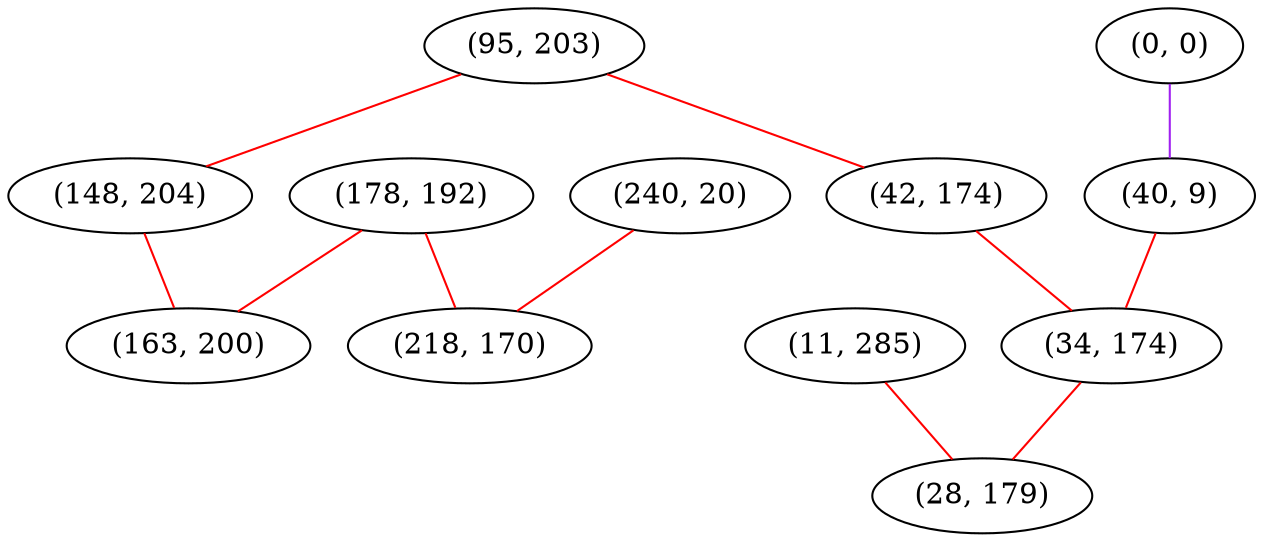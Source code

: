 graph "" {
"(95, 203)";
"(148, 204)";
"(178, 192)";
"(240, 20)";
"(0, 0)";
"(11, 285)";
"(163, 200)";
"(42, 174)";
"(40, 9)";
"(218, 170)";
"(34, 174)";
"(28, 179)";
"(95, 203)" -- "(42, 174)"  [color=red, key=0, weight=1];
"(95, 203)" -- "(148, 204)"  [color=red, key=0, weight=1];
"(148, 204)" -- "(163, 200)"  [color=red, key=0, weight=1];
"(178, 192)" -- "(163, 200)"  [color=red, key=0, weight=1];
"(178, 192)" -- "(218, 170)"  [color=red, key=0, weight=1];
"(240, 20)" -- "(218, 170)"  [color=red, key=0, weight=1];
"(0, 0)" -- "(40, 9)"  [color=purple, key=0, weight=4];
"(11, 285)" -- "(28, 179)"  [color=red, key=0, weight=1];
"(42, 174)" -- "(34, 174)"  [color=red, key=0, weight=1];
"(40, 9)" -- "(34, 174)"  [color=red, key=0, weight=1];
"(34, 174)" -- "(28, 179)"  [color=red, key=0, weight=1];
}
